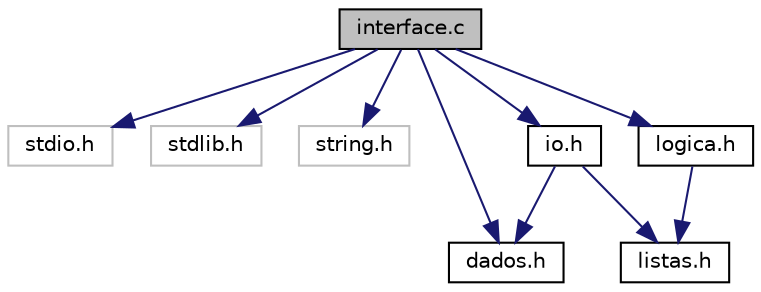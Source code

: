 digraph "interface.c"
{
 // LATEX_PDF_SIZE
  edge [fontname="Helvetica",fontsize="10",labelfontname="Helvetica",labelfontsize="10"];
  node [fontname="Helvetica",fontsize="10",shape=record];
  Node1 [label="interface.c",height=0.2,width=0.4,color="black", fillcolor="grey75", style="filled", fontcolor="black",tooltip=" "];
  Node1 -> Node2 [color="midnightblue",fontsize="10",style="solid",fontname="Helvetica"];
  Node2 [label="stdio.h",height=0.2,width=0.4,color="grey75", fillcolor="white", style="filled",tooltip=" "];
  Node1 -> Node3 [color="midnightblue",fontsize="10",style="solid",fontname="Helvetica"];
  Node3 [label="stdlib.h",height=0.2,width=0.4,color="grey75", fillcolor="white", style="filled",tooltip=" "];
  Node1 -> Node4 [color="midnightblue",fontsize="10",style="solid",fontname="Helvetica"];
  Node4 [label="string.h",height=0.2,width=0.4,color="grey75", fillcolor="white", style="filled",tooltip=" "];
  Node1 -> Node5 [color="midnightblue",fontsize="10",style="solid",fontname="Helvetica"];
  Node5 [label="dados.h",height=0.2,width=0.4,color="black", fillcolor="white", style="filled",URL="$dados_8h_source.html",tooltip=" "];
  Node1 -> Node6 [color="midnightblue",fontsize="10",style="solid",fontname="Helvetica"];
  Node6 [label="logica.h",height=0.2,width=0.4,color="black", fillcolor="white", style="filled",URL="$logica_8h_source.html",tooltip=" "];
  Node6 -> Node7 [color="midnightblue",fontsize="10",style="solid",fontname="Helvetica"];
  Node7 [label="listas.h",height=0.2,width=0.4,color="black", fillcolor="white", style="filled",URL="$listas_8h_source.html",tooltip=" "];
  Node1 -> Node8 [color="midnightblue",fontsize="10",style="solid",fontname="Helvetica"];
  Node8 [label="io.h",height=0.2,width=0.4,color="black", fillcolor="white", style="filled",URL="$io_8h_source.html",tooltip=" "];
  Node8 -> Node5 [color="midnightblue",fontsize="10",style="solid",fontname="Helvetica"];
  Node8 -> Node7 [color="midnightblue",fontsize="10",style="solid",fontname="Helvetica"];
}
